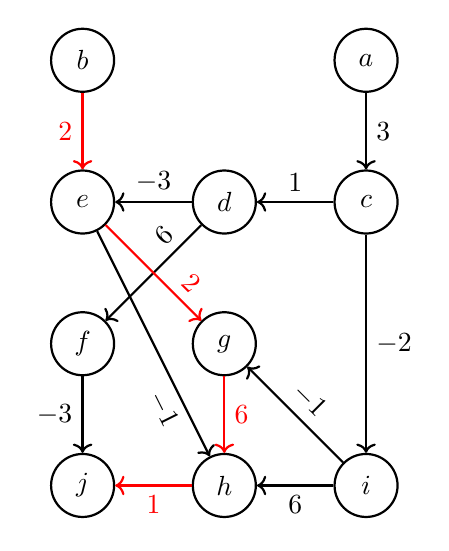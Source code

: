 \begin{tikzpicture}[style=thick,scale=0.9]
\tikzstyle{vertex}=[draw, circle, fill=white, inner sep=0pt, minimum size=8mm]

\node[vertex] (A) at ( 2, 3) {$a$};
\node[vertex] (B) at (-2, 3) {$b$};
\node[vertex] (C) at ( 2, 1) {$c$};
\node[vertex] (D) at ( 0, 1) {$d$};
\node[vertex] (E) at (-2, 1) {$e$};
\node[vertex] (F) at (-2,-1) {$f$};
\node[vertex] (G) at ( 0,-1) {$g$};
\node[vertex] (H) at ( 0,-3) {$h$};
\node[vertex] (I) at ( 2,-3) {$i$};
\node[vertex] (J) at (-2,-3) {$j$};

\draw[->,] (A) -- (C) node [right, midway] {$3$};
\draw[->,red] (B) -- (E) node [left, midway] {$2$};
\draw[->] (C) -- (D) node [above, midway] {$1$};
\draw[->] (C) -- (I) node [right, midway] {$-2$};
\draw[->] (D) -- (E) node [above, midway] {$-3$};
\draw[->] (D) -- (F) node [above, near start, sloped] {$6$};
\draw[->,red] (E) -- (G) node [above, near end, sloped] {$2$};
\draw[->] (E) -- (H) node [below, near end, sloped] {$-1$};
\draw[->] (F) -- (J) node [left, midway] {$-3$};
\draw[->,red] (G) -- (H) node [right, midway] {$6$};
\draw[->,red] (H) -- (J) node [below, midway] {$1$};
\draw[->] (I) -- (G) node [above, midway, sloped] {$-1$};
\draw[->] (I) -- (H) node [below, midway] {$6$};
\end{tikzpicture}